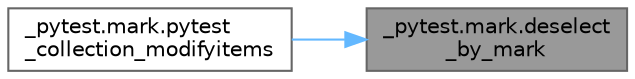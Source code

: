 digraph "_pytest.mark.deselect_by_mark"
{
 // LATEX_PDF_SIZE
  bgcolor="transparent";
  edge [fontname=Helvetica,fontsize=10,labelfontname=Helvetica,labelfontsize=10];
  node [fontname=Helvetica,fontsize=10,shape=box,height=0.2,width=0.4];
  rankdir="RL";
  Node1 [id="Node000001",label="_pytest.mark.deselect\l_by_mark",height=0.2,width=0.4,color="gray40", fillcolor="grey60", style="filled", fontcolor="black",tooltip=" "];
  Node1 -> Node2 [id="edge1_Node000001_Node000002",dir="back",color="steelblue1",style="solid",tooltip=" "];
  Node2 [id="Node000002",label="_pytest.mark.pytest\l_collection_modifyitems",height=0.2,width=0.4,color="grey40", fillcolor="white", style="filled",URL="$namespace__pytest_1_1mark.html#ab22b4f4cb18f7dba399e4d59b8f9b23b",tooltip=" "];
}
